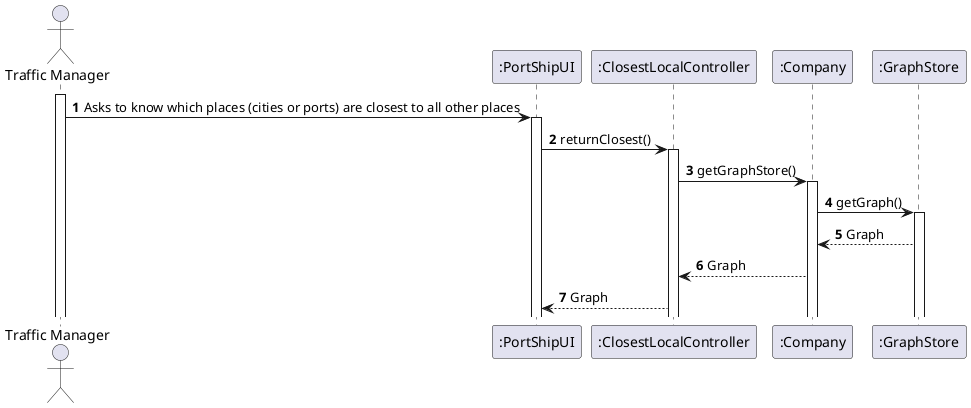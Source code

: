 @startuml
autonumber
actor "Traffic Manager" as TM

participant ":PortShipUI" as psui
participant ":ClosestLocalController" as rgc
participant ":Company" as comp
participant ":GraphStore" as gs


activate TM
TM -> psui : Asks to know which places (cities or ports) are closest to all other places
activate psui
psui -> rgc : returnClosest()
activate rgc
rgc -> comp : getGraphStore()
activate comp
comp -> gs : getGraph()
activate gs
gs --> comp : Graph
comp --> rgc : Graph
rgc --> psui : Graph



@enduml